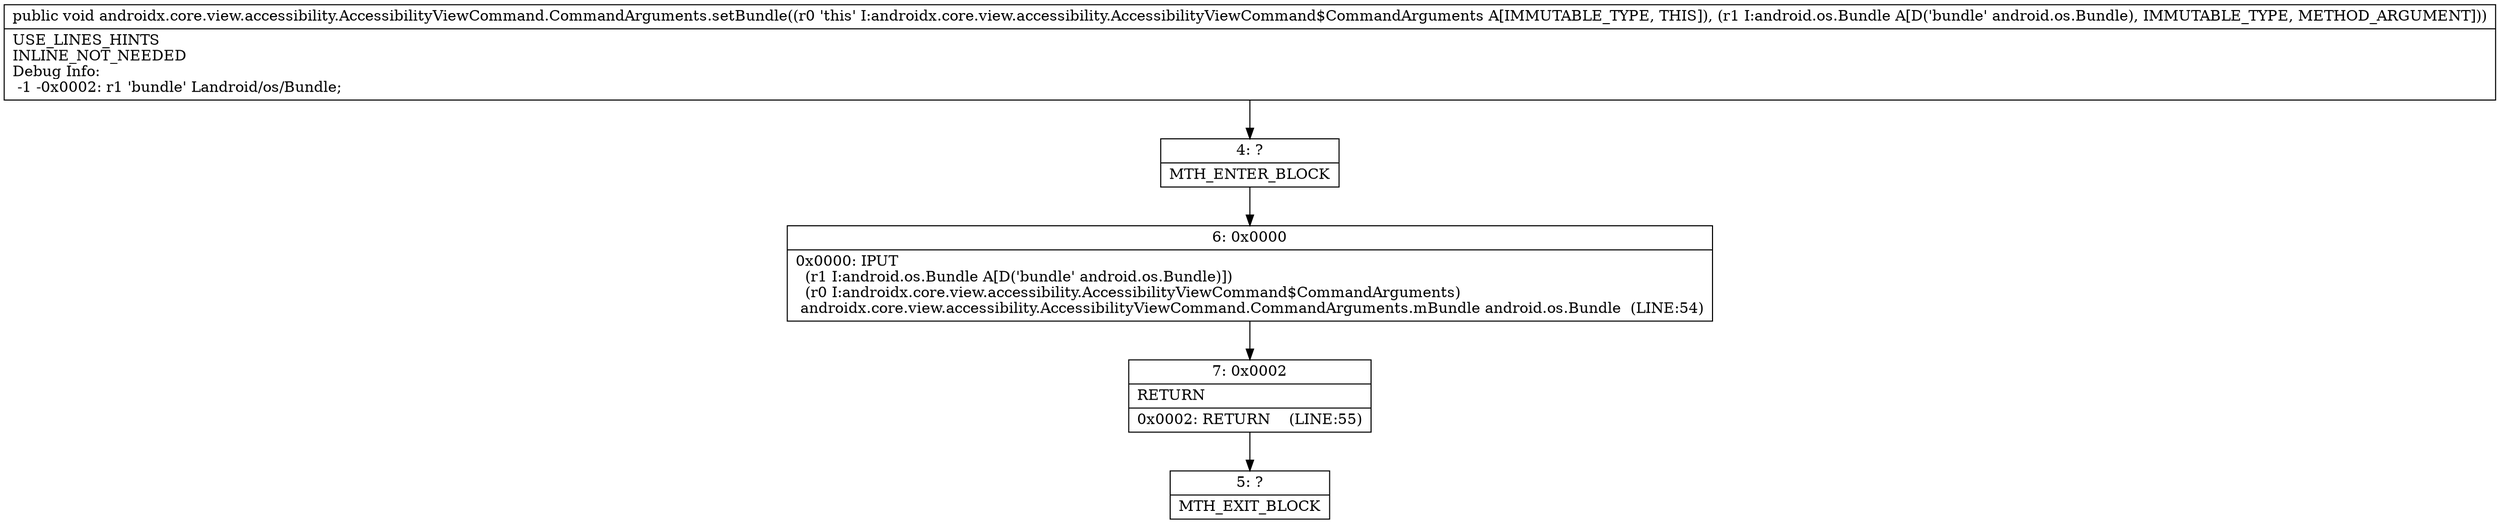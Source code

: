 digraph "CFG forandroidx.core.view.accessibility.AccessibilityViewCommand.CommandArguments.setBundle(Landroid\/os\/Bundle;)V" {
Node_4 [shape=record,label="{4\:\ ?|MTH_ENTER_BLOCK\l}"];
Node_6 [shape=record,label="{6\:\ 0x0000|0x0000: IPUT  \l  (r1 I:android.os.Bundle A[D('bundle' android.os.Bundle)])\l  (r0 I:androidx.core.view.accessibility.AccessibilityViewCommand$CommandArguments)\l androidx.core.view.accessibility.AccessibilityViewCommand.CommandArguments.mBundle android.os.Bundle  (LINE:54)\l}"];
Node_7 [shape=record,label="{7\:\ 0x0002|RETURN\l|0x0002: RETURN    (LINE:55)\l}"];
Node_5 [shape=record,label="{5\:\ ?|MTH_EXIT_BLOCK\l}"];
MethodNode[shape=record,label="{public void androidx.core.view.accessibility.AccessibilityViewCommand.CommandArguments.setBundle((r0 'this' I:androidx.core.view.accessibility.AccessibilityViewCommand$CommandArguments A[IMMUTABLE_TYPE, THIS]), (r1 I:android.os.Bundle A[D('bundle' android.os.Bundle), IMMUTABLE_TYPE, METHOD_ARGUMENT]))  | USE_LINES_HINTS\lINLINE_NOT_NEEDED\lDebug Info:\l  \-1 \-0x0002: r1 'bundle' Landroid\/os\/Bundle;\l}"];
MethodNode -> Node_4;Node_4 -> Node_6;
Node_6 -> Node_7;
Node_7 -> Node_5;
}

